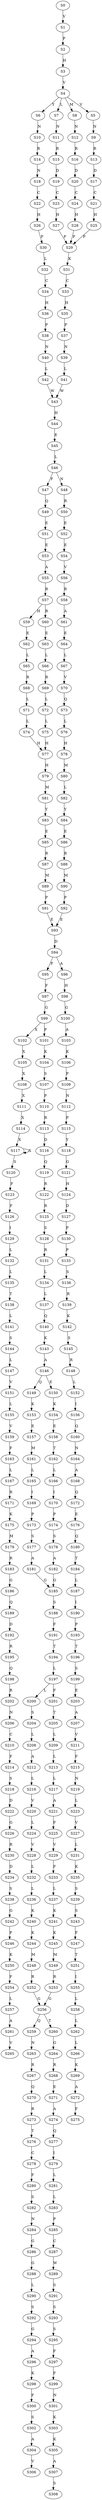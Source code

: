 strict digraph  {
	S0 -> S1 [ label = V ];
	S1 -> S2 [ label = P ];
	S2 -> S3 [ label = H ];
	S3 -> S4 [ label = V ];
	S4 -> S5 [ label = V ];
	S4 -> S6 [ label = Y ];
	S4 -> S7 [ label = L ];
	S4 -> S8 [ label = M ];
	S5 -> S9 [ label = N ];
	S6 -> S10 [ label = N ];
	S7 -> S11 [ label = N ];
	S8 -> S12 [ label = N ];
	S9 -> S13 [ label = R ];
	S10 -> S14 [ label = R ];
	S11 -> S15 [ label = R ];
	S12 -> S16 [ label = R ];
	S13 -> S17 [ label = D ];
	S14 -> S18 [ label = N ];
	S15 -> S19 [ label = D ];
	S16 -> S20 [ label = D ];
	S17 -> S21 [ label = C ];
	S18 -> S22 [ label = C ];
	S19 -> S23 [ label = C ];
	S20 -> S24 [ label = C ];
	S21 -> S25 [ label = H ];
	S22 -> S26 [ label = H ];
	S23 -> S27 [ label = H ];
	S24 -> S28 [ label = H ];
	S25 -> S29 [ label = P ];
	S26 -> S30 [ label = P ];
	S27 -> S29 [ label = P ];
	S28 -> S29 [ label = P ];
	S29 -> S31 [ label = K ];
	S30 -> S32 [ label = L ];
	S31 -> S33 [ label = C ];
	S32 -> S34 [ label = C ];
	S33 -> S35 [ label = H ];
	S34 -> S36 [ label = H ];
	S35 -> S37 [ label = P ];
	S36 -> S38 [ label = P ];
	S37 -> S39 [ label = N ];
	S38 -> S40 [ label = N ];
	S39 -> S41 [ label = L ];
	S40 -> S42 [ label = L ];
	S41 -> S43 [ label = W ];
	S42 -> S43 [ label = W ];
	S43 -> S44 [ label = H ];
	S44 -> S45 [ label = E ];
	S45 -> S46 [ label = L ];
	S46 -> S47 [ label = F ];
	S46 -> S48 [ label = N ];
	S47 -> S49 [ label = Q ];
	S48 -> S50 [ label = R ];
	S49 -> S51 [ label = E ];
	S50 -> S52 [ label = E ];
	S51 -> S53 [ label = E ];
	S52 -> S54 [ label = E ];
	S53 -> S55 [ label = A ];
	S54 -> S56 [ label = V ];
	S55 -> S57 [ label = R ];
	S56 -> S58 [ label = R ];
	S57 -> S59 [ label = H ];
	S57 -> S60 [ label = R ];
	S58 -> S61 [ label = A ];
	S59 -> S62 [ label = E ];
	S60 -> S63 [ label = E ];
	S61 -> S64 [ label = E ];
	S62 -> S65 [ label = L ];
	S63 -> S66 [ label = L ];
	S64 -> S67 [ label = L ];
	S65 -> S68 [ label = R ];
	S66 -> S69 [ label = R ];
	S67 -> S70 [ label = V ];
	S68 -> S71 [ label = L ];
	S69 -> S72 [ label = L ];
	S70 -> S73 [ label = Q ];
	S71 -> S74 [ label = L ];
	S72 -> S75 [ label = L ];
	S73 -> S76 [ label = L ];
	S74 -> S77 [ label = H ];
	S75 -> S77 [ label = H ];
	S76 -> S78 [ label = H ];
	S77 -> S79 [ label = H ];
	S78 -> S80 [ label = M ];
	S79 -> S81 [ label = M ];
	S80 -> S82 [ label = L ];
	S81 -> S83 [ label = Y ];
	S82 -> S84 [ label = Y ];
	S83 -> S85 [ label = E ];
	S84 -> S86 [ label = E ];
	S85 -> S87 [ label = R ];
	S86 -> S88 [ label = R ];
	S87 -> S89 [ label = M ];
	S88 -> S90 [ label = M ];
	S89 -> S91 [ label = P ];
	S90 -> S92 [ label = P ];
	S91 -> S93 [ label = E ];
	S92 -> S93 [ label = E ];
	S93 -> S94 [ label = D ];
	S94 -> S95 [ label = P ];
	S94 -> S96 [ label = A ];
	S95 -> S97 [ label = F ];
	S96 -> S98 [ label = H ];
	S97 -> S99 [ label = G ];
	S98 -> S100 [ label = G ];
	S99 -> S101 [ label = P ];
	S99 -> S102 [ label = X ];
	S100 -> S103 [ label = A ];
	S101 -> S104 [ label = K ];
	S102 -> S105 [ label = X ];
	S103 -> S106 [ label = K ];
	S104 -> S107 [ label = S ];
	S105 -> S108 [ label = X ];
	S106 -> S109 [ label = P ];
	S107 -> S110 [ label = P ];
	S108 -> S111 [ label = X ];
	S109 -> S112 [ label = N ];
	S110 -> S113 [ label = R ];
	S111 -> S114 [ label = X ];
	S112 -> S115 [ label = P ];
	S113 -> S116 [ label = D ];
	S114 -> S117 [ label = X ];
	S115 -> S118 [ label = Y ];
	S116 -> S119 [ label = Q ];
	S117 -> S120 [ label = S ];
	S117 -> S117 [ label = X ];
	S118 -> S121 [ label = G ];
	S119 -> S122 [ label = R ];
	S120 -> S123 [ label = F ];
	S121 -> S124 [ label = H ];
	S122 -> S125 [ label = R ];
	S123 -> S126 [ label = F ];
	S124 -> S127 [ label = D ];
	S125 -> S128 [ label = S ];
	S126 -> S129 [ label = I ];
	S127 -> S130 [ label = P ];
	S128 -> S131 [ label = R ];
	S129 -> S132 [ label = L ];
	S130 -> S133 [ label = P ];
	S131 -> S134 [ label = L ];
	S132 -> S135 [ label = L ];
	S133 -> S136 [ label = S ];
	S134 -> S137 [ label = L ];
	S135 -> S138 [ label = T ];
	S136 -> S139 [ label = R ];
	S137 -> S140 [ label = Q ];
	S138 -> S141 [ label = L ];
	S139 -> S142 [ label = K ];
	S140 -> S143 [ label = K ];
	S141 -> S144 [ label = S ];
	S142 -> S145 [ label = S ];
	S143 -> S146 [ label = A ];
	S144 -> S147 [ label = L ];
	S145 -> S148 [ label = R ];
	S146 -> S149 [ label = Q ];
	S146 -> S150 [ label = E ];
	S147 -> S151 [ label = V ];
	S148 -> S152 [ label = L ];
	S149 -> S153 [ label = K ];
	S150 -> S154 [ label = K ];
	S151 -> S155 [ label = L ];
	S152 -> S156 [ label = I ];
	S153 -> S157 [ label = E ];
	S154 -> S158 [ label = E ];
	S155 -> S159 [ label = V ];
	S156 -> S160 [ label = Q ];
	S157 -> S161 [ label = M ];
	S158 -> S162 [ label = T ];
	S159 -> S163 [ label = F ];
	S160 -> S164 [ label = N ];
	S161 -> S165 [ label = L ];
	S162 -> S166 [ label = L ];
	S163 -> S167 [ label = L ];
	S164 -> S168 [ label = A ];
	S165 -> S169 [ label = I ];
	S166 -> S170 [ label = I ];
	S167 -> S171 [ label = R ];
	S168 -> S172 [ label = Q ];
	S169 -> S173 [ label = P ];
	S170 -> S174 [ label = P ];
	S171 -> S175 [ label = K ];
	S172 -> S176 [ label = E ];
	S173 -> S177 [ label = S ];
	S174 -> S178 [ label = S ];
	S175 -> S179 [ label = M ];
	S176 -> S180 [ label = Q ];
	S177 -> S181 [ label = A ];
	S178 -> S182 [ label = A ];
	S179 -> S183 [ label = R ];
	S180 -> S184 [ label = T ];
	S181 -> S185 [ label = G ];
	S182 -> S185 [ label = G ];
	S183 -> S186 [ label = G ];
	S184 -> S187 [ label = L ];
	S185 -> S188 [ label = S ];
	S186 -> S189 [ label = Q ];
	S187 -> S190 [ label = I ];
	S188 -> S191 [ label = F ];
	S189 -> S192 [ label = D ];
	S190 -> S193 [ label = P ];
	S191 -> S194 [ label = T ];
	S192 -> S195 [ label = R ];
	S193 -> S196 [ label = T ];
	S194 -> S197 [ label = L ];
	S195 -> S198 [ label = Q ];
	S196 -> S199 [ label = S ];
	S197 -> S200 [ label = L ];
	S197 -> S201 [ label = F ];
	S198 -> S202 [ label = R ];
	S199 -> S203 [ label = E ];
	S200 -> S204 [ label = S ];
	S201 -> S205 [ label = T ];
	S202 -> S206 [ label = N ];
	S203 -> S207 [ label = A ];
	S204 -> S208 [ label = L ];
	S205 -> S209 [ label = L ];
	S206 -> S210 [ label = C ];
	S207 -> S211 [ label = V ];
	S208 -> S212 [ label = A ];
	S209 -> S213 [ label = L ];
	S210 -> S214 [ label = F ];
	S211 -> S215 [ label = F ];
	S212 -> S216 [ label = L ];
	S213 -> S217 [ label = L ];
	S214 -> S218 [ label = S ];
	S215 -> S219 [ label = N ];
	S216 -> S220 [ label = V ];
	S217 -> S221 [ label = A ];
	S218 -> S222 [ label = D ];
	S219 -> S223 [ label = L ];
	S220 -> S224 [ label = L ];
	S221 -> S225 [ label = F ];
	S222 -> S226 [ label = G ];
	S223 -> S227 [ label = V ];
	S224 -> S228 [ label = V ];
	S225 -> S229 [ label = V ];
	S226 -> S230 [ label = R ];
	S227 -> S231 [ label = L ];
	S228 -> S232 [ label = L ];
	S229 -> S233 [ label = F ];
	S230 -> S234 [ label = D ];
	S231 -> S235 [ label = K ];
	S232 -> S236 [ label = L ];
	S233 -> S237 [ label = L ];
	S234 -> S238 [ label = S ];
	S235 -> S239 [ label = S ];
	S236 -> S240 [ label = K ];
	S237 -> S241 [ label = K ];
	S238 -> S242 [ label = G ];
	S239 -> S243 [ label = S ];
	S240 -> S244 [ label = K ];
	S241 -> S245 [ label = K ];
	S242 -> S246 [ label = P ];
	S243 -> S247 [ label = F ];
	S244 -> S248 [ label = M ];
	S245 -> S249 [ label = M ];
	S246 -> S250 [ label = K ];
	S247 -> S251 [ label = T ];
	S248 -> S252 [ label = R ];
	S249 -> S253 [ label = R ];
	S250 -> S254 [ label = F ];
	S251 -> S255 [ label = I ];
	S252 -> S256 [ label = G ];
	S253 -> S256 [ label = G ];
	S254 -> S257 [ label = L ];
	S255 -> S258 [ label = L ];
	S256 -> S259 [ label = Q ];
	S256 -> S260 [ label = T ];
	S257 -> S261 [ label = A ];
	S258 -> S262 [ label = L ];
	S259 -> S263 [ label = N ];
	S260 -> S264 [ label = G ];
	S261 -> S265 [ label = V ];
	S262 -> S266 [ label = L ];
	S263 -> S267 [ label = R ];
	S264 -> S268 [ label = R ];
	S266 -> S269 [ label = K ];
	S267 -> S270 [ label = Q ];
	S268 -> S271 [ label = E ];
	S269 -> S272 [ label = A ];
	S270 -> S273 [ label = R ];
	S271 -> S274 [ label = A ];
	S272 -> S275 [ label = F ];
	S273 -> S276 [ label = T ];
	S274 -> S277 [ label = Q ];
	S276 -> S278 [ label = C ];
	S277 -> S279 [ label = I ];
	S278 -> S280 [ label = F ];
	S279 -> S281 [ label = L ];
	S280 -> S282 [ label = S ];
	S281 -> S283 [ label = L ];
	S282 -> S284 [ label = N ];
	S283 -> S285 [ label = P ];
	S284 -> S286 [ label = G ];
	S285 -> S287 [ label = C ];
	S286 -> S288 [ label = G ];
	S287 -> S289 [ label = W ];
	S288 -> S290 [ label = L ];
	S289 -> S291 [ label = S ];
	S290 -> S292 [ label = S ];
	S291 -> S293 [ label = S ];
	S292 -> S294 [ label = G ];
	S293 -> S295 [ label = S ];
	S294 -> S296 [ label = A ];
	S295 -> S297 [ label = F ];
	S296 -> S298 [ label = K ];
	S297 -> S299 [ label = F ];
	S298 -> S300 [ label = F ];
	S299 -> S301 [ label = N ];
	S300 -> S302 [ label = S ];
	S301 -> S303 [ label = K ];
	S302 -> S304 [ label = A ];
	S303 -> S305 [ label = K ];
	S304 -> S306 [ label = V ];
	S305 -> S307 [ label = A ];
	S307 -> S308 [ label = S ];
}
